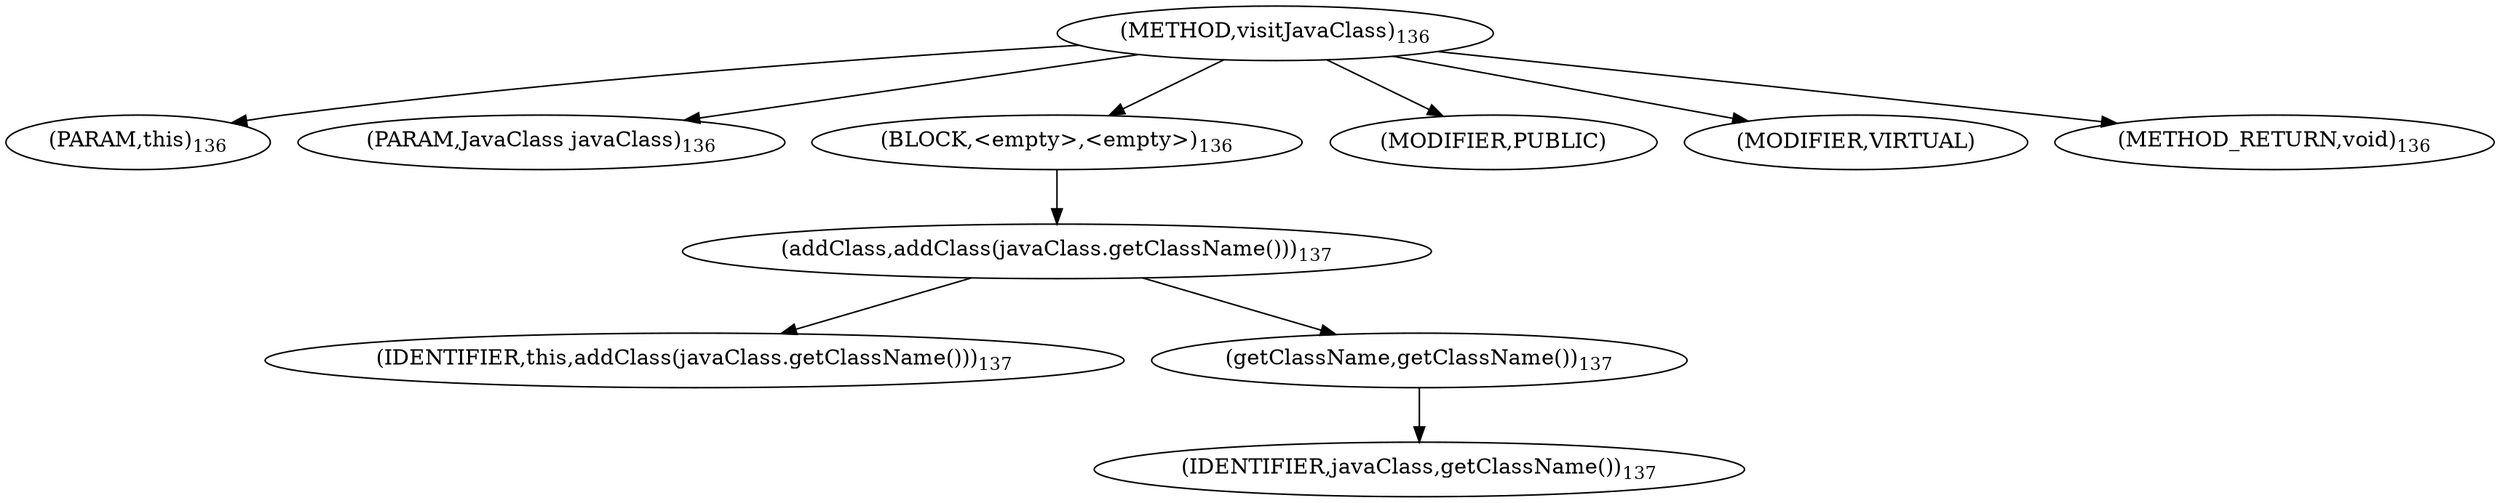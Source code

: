 digraph "visitJavaClass" {  
"209" [label = <(METHOD,visitJavaClass)<SUB>136</SUB>> ]
"14" [label = <(PARAM,this)<SUB>136</SUB>> ]
"210" [label = <(PARAM,JavaClass javaClass)<SUB>136</SUB>> ]
"211" [label = <(BLOCK,&lt;empty&gt;,&lt;empty&gt;)<SUB>136</SUB>> ]
"212" [label = <(addClass,addClass(javaClass.getClassName()))<SUB>137</SUB>> ]
"13" [label = <(IDENTIFIER,this,addClass(javaClass.getClassName()))<SUB>137</SUB>> ]
"213" [label = <(getClassName,getClassName())<SUB>137</SUB>> ]
"214" [label = <(IDENTIFIER,javaClass,getClassName())<SUB>137</SUB>> ]
"215" [label = <(MODIFIER,PUBLIC)> ]
"216" [label = <(MODIFIER,VIRTUAL)> ]
"217" [label = <(METHOD_RETURN,void)<SUB>136</SUB>> ]
  "209" -> "14" 
  "209" -> "210" 
  "209" -> "211" 
  "209" -> "215" 
  "209" -> "216" 
  "209" -> "217" 
  "211" -> "212" 
  "212" -> "13" 
  "212" -> "213" 
  "213" -> "214" 
}
